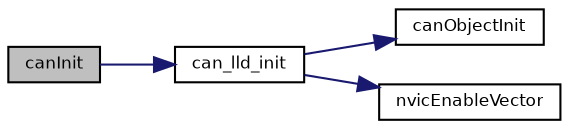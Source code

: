 digraph "canInit"
{
  bgcolor="transparent";
  edge [fontname="Helvetica",fontsize="8",labelfontname="Helvetica",labelfontsize="8"];
  node [fontname="Helvetica",fontsize="8",shape=record];
  rankdir="LR";
  Node41 [label="canInit",height=0.2,width=0.4,color="black", fillcolor="grey75", style="filled", fontcolor="black"];
  Node41 -> Node42 [color="midnightblue",fontsize="8",style="solid",fontname="Helvetica"];
  Node42 [label="can_lld_init",height=0.2,width=0.4,color="black",URL="$group___c_a_n.html#gaa215539c505ce7099f30c0aace00bf25",tooltip="Low level CAN driver initialization. "];
  Node42 -> Node43 [color="midnightblue",fontsize="8",style="solid",fontname="Helvetica"];
  Node43 [label="canObjectInit",height=0.2,width=0.4,color="black",URL="$group___c_a_n.html#gadf8c892ca4bd2544d03be8a690885aef",tooltip="Initializes the standard part of a CANDriver structure. "];
  Node42 -> Node44 [color="midnightblue",fontsize="8",style="solid",fontname="Helvetica"];
  Node44 [label="nvicEnableVector",height=0.2,width=0.4,color="black",URL="$group___c_o_m_m_o_n___a_r_m_c_mx___n_v_i_c.html#gaf27b6cd4f76874f8d5bbcbff7d6015d6",tooltip="Sets the priority of an interrupt handler and enables it. "];
}
